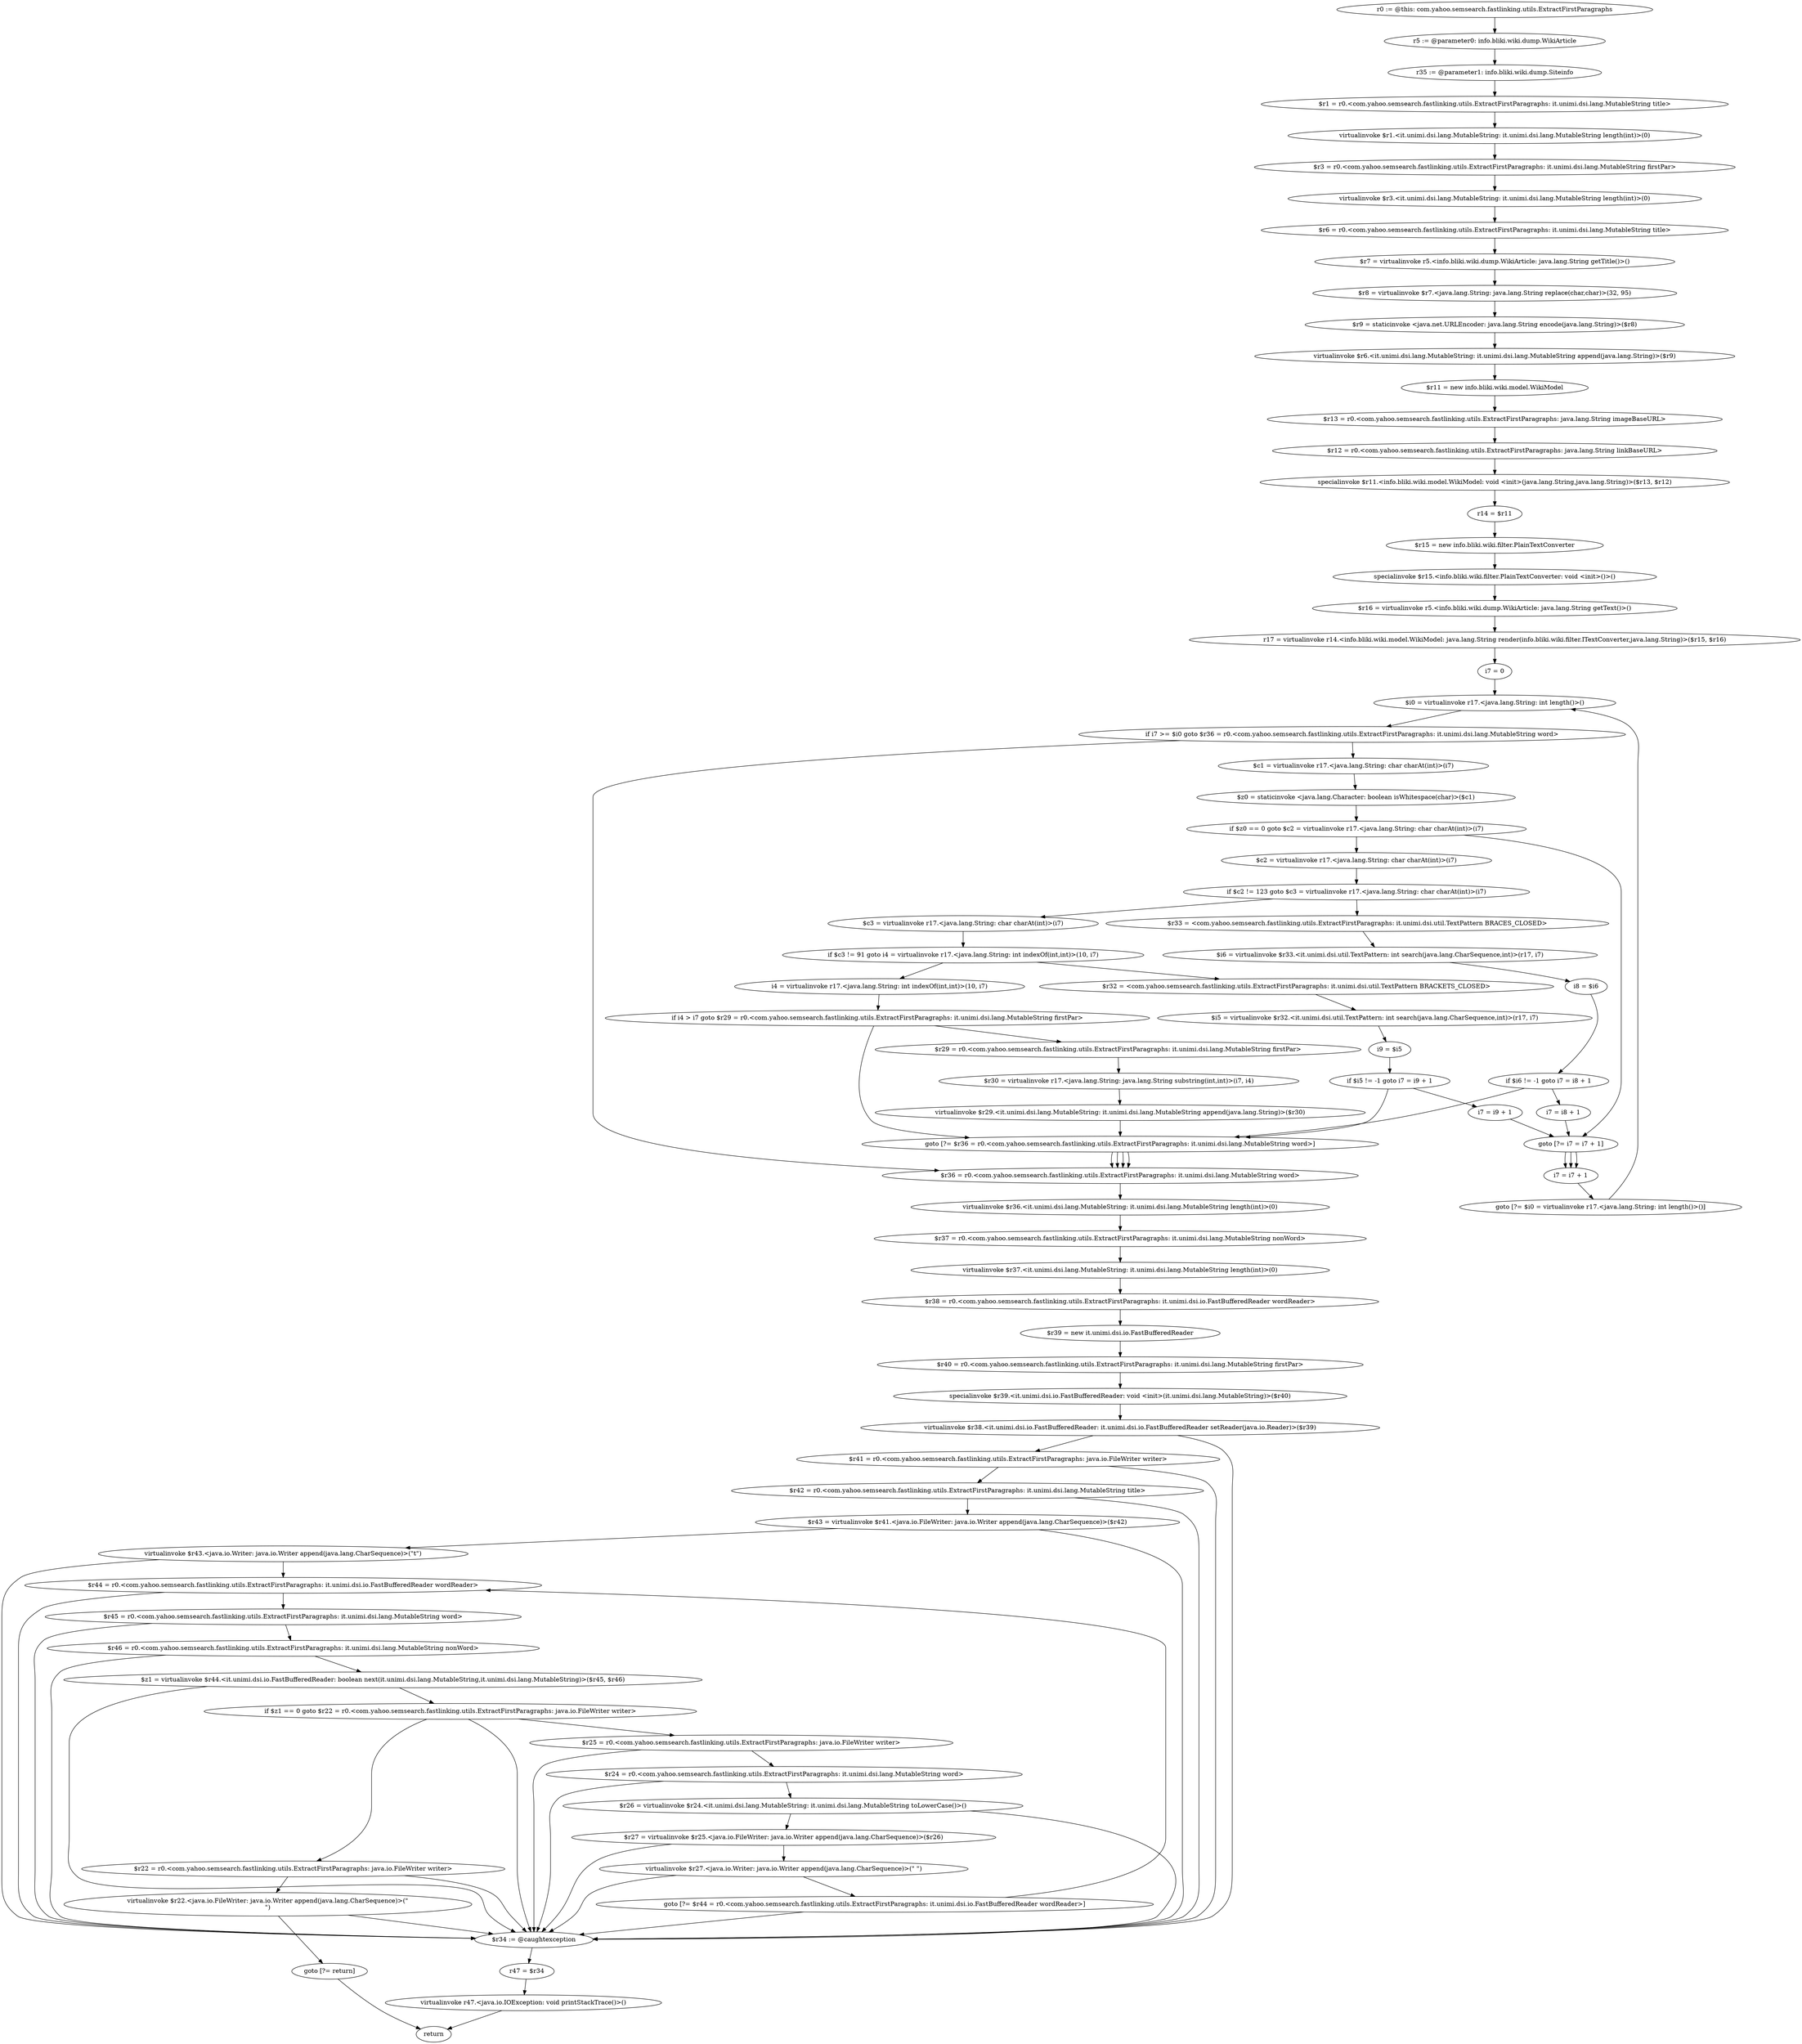 digraph "unitGraph" {
    "r0 := @this: com.yahoo.semsearch.fastlinking.utils.ExtractFirstParagraphs"
    "r5 := @parameter0: info.bliki.wiki.dump.WikiArticle"
    "r35 := @parameter1: info.bliki.wiki.dump.Siteinfo"
    "$r1 = r0.<com.yahoo.semsearch.fastlinking.utils.ExtractFirstParagraphs: it.unimi.dsi.lang.MutableString title>"
    "virtualinvoke $r1.<it.unimi.dsi.lang.MutableString: it.unimi.dsi.lang.MutableString length(int)>(0)"
    "$r3 = r0.<com.yahoo.semsearch.fastlinking.utils.ExtractFirstParagraphs: it.unimi.dsi.lang.MutableString firstPar>"
    "virtualinvoke $r3.<it.unimi.dsi.lang.MutableString: it.unimi.dsi.lang.MutableString length(int)>(0)"
    "$r6 = r0.<com.yahoo.semsearch.fastlinking.utils.ExtractFirstParagraphs: it.unimi.dsi.lang.MutableString title>"
    "$r7 = virtualinvoke r5.<info.bliki.wiki.dump.WikiArticle: java.lang.String getTitle()>()"
    "$r8 = virtualinvoke $r7.<java.lang.String: java.lang.String replace(char,char)>(32, 95)"
    "$r9 = staticinvoke <java.net.URLEncoder: java.lang.String encode(java.lang.String)>($r8)"
    "virtualinvoke $r6.<it.unimi.dsi.lang.MutableString: it.unimi.dsi.lang.MutableString append(java.lang.String)>($r9)"
    "$r11 = new info.bliki.wiki.model.WikiModel"
    "$r13 = r0.<com.yahoo.semsearch.fastlinking.utils.ExtractFirstParagraphs: java.lang.String imageBaseURL>"
    "$r12 = r0.<com.yahoo.semsearch.fastlinking.utils.ExtractFirstParagraphs: java.lang.String linkBaseURL>"
    "specialinvoke $r11.<info.bliki.wiki.model.WikiModel: void <init>(java.lang.String,java.lang.String)>($r13, $r12)"
    "r14 = $r11"
    "$r15 = new info.bliki.wiki.filter.PlainTextConverter"
    "specialinvoke $r15.<info.bliki.wiki.filter.PlainTextConverter: void <init>()>()"
    "$r16 = virtualinvoke r5.<info.bliki.wiki.dump.WikiArticle: java.lang.String getText()>()"
    "r17 = virtualinvoke r14.<info.bliki.wiki.model.WikiModel: java.lang.String render(info.bliki.wiki.filter.ITextConverter,java.lang.String)>($r15, $r16)"
    "i7 = 0"
    "$i0 = virtualinvoke r17.<java.lang.String: int length()>()"
    "if i7 >= $i0 goto $r36 = r0.<com.yahoo.semsearch.fastlinking.utils.ExtractFirstParagraphs: it.unimi.dsi.lang.MutableString word>"
    "$c1 = virtualinvoke r17.<java.lang.String: char charAt(int)>(i7)"
    "$z0 = staticinvoke <java.lang.Character: boolean isWhitespace(char)>($c1)"
    "if $z0 == 0 goto $c2 = virtualinvoke r17.<java.lang.String: char charAt(int)>(i7)"
    "goto [?= i7 = i7 + 1]"
    "$c2 = virtualinvoke r17.<java.lang.String: char charAt(int)>(i7)"
    "if $c2 != 123 goto $c3 = virtualinvoke r17.<java.lang.String: char charAt(int)>(i7)"
    "$r33 = <com.yahoo.semsearch.fastlinking.utils.ExtractFirstParagraphs: it.unimi.dsi.util.TextPattern BRACES_CLOSED>"
    "$i6 = virtualinvoke $r33.<it.unimi.dsi.util.TextPattern: int search(java.lang.CharSequence,int)>(r17, i7)"
    "i8 = $i6"
    "if $i6 != -1 goto i7 = i8 + 1"
    "goto [?= $r36 = r0.<com.yahoo.semsearch.fastlinking.utils.ExtractFirstParagraphs: it.unimi.dsi.lang.MutableString word>]"
    "i7 = i8 + 1"
    "$c3 = virtualinvoke r17.<java.lang.String: char charAt(int)>(i7)"
    "if $c3 != 91 goto i4 = virtualinvoke r17.<java.lang.String: int indexOf(int,int)>(10, i7)"
    "$r32 = <com.yahoo.semsearch.fastlinking.utils.ExtractFirstParagraphs: it.unimi.dsi.util.TextPattern BRACKETS_CLOSED>"
    "$i5 = virtualinvoke $r32.<it.unimi.dsi.util.TextPattern: int search(java.lang.CharSequence,int)>(r17, i7)"
    "i9 = $i5"
    "if $i5 != -1 goto i7 = i9 + 1"
    "i7 = i9 + 1"
    "i4 = virtualinvoke r17.<java.lang.String: int indexOf(int,int)>(10, i7)"
    "if i4 > i7 goto $r29 = r0.<com.yahoo.semsearch.fastlinking.utils.ExtractFirstParagraphs: it.unimi.dsi.lang.MutableString firstPar>"
    "$r29 = r0.<com.yahoo.semsearch.fastlinking.utils.ExtractFirstParagraphs: it.unimi.dsi.lang.MutableString firstPar>"
    "$r30 = virtualinvoke r17.<java.lang.String: java.lang.String substring(int,int)>(i7, i4)"
    "virtualinvoke $r29.<it.unimi.dsi.lang.MutableString: it.unimi.dsi.lang.MutableString append(java.lang.String)>($r30)"
    "i7 = i7 + 1"
    "goto [?= $i0 = virtualinvoke r17.<java.lang.String: int length()>()]"
    "$r36 = r0.<com.yahoo.semsearch.fastlinking.utils.ExtractFirstParagraphs: it.unimi.dsi.lang.MutableString word>"
    "virtualinvoke $r36.<it.unimi.dsi.lang.MutableString: it.unimi.dsi.lang.MutableString length(int)>(0)"
    "$r37 = r0.<com.yahoo.semsearch.fastlinking.utils.ExtractFirstParagraphs: it.unimi.dsi.lang.MutableString nonWord>"
    "virtualinvoke $r37.<it.unimi.dsi.lang.MutableString: it.unimi.dsi.lang.MutableString length(int)>(0)"
    "$r38 = r0.<com.yahoo.semsearch.fastlinking.utils.ExtractFirstParagraphs: it.unimi.dsi.io.FastBufferedReader wordReader>"
    "$r39 = new it.unimi.dsi.io.FastBufferedReader"
    "$r40 = r0.<com.yahoo.semsearch.fastlinking.utils.ExtractFirstParagraphs: it.unimi.dsi.lang.MutableString firstPar>"
    "specialinvoke $r39.<it.unimi.dsi.io.FastBufferedReader: void <init>(it.unimi.dsi.lang.MutableString)>($r40)"
    "virtualinvoke $r38.<it.unimi.dsi.io.FastBufferedReader: it.unimi.dsi.io.FastBufferedReader setReader(java.io.Reader)>($r39)"
    "$r41 = r0.<com.yahoo.semsearch.fastlinking.utils.ExtractFirstParagraphs: java.io.FileWriter writer>"
    "$r42 = r0.<com.yahoo.semsearch.fastlinking.utils.ExtractFirstParagraphs: it.unimi.dsi.lang.MutableString title>"
    "$r43 = virtualinvoke $r41.<java.io.FileWriter: java.io.Writer append(java.lang.CharSequence)>($r42)"
    "virtualinvoke $r43.<java.io.Writer: java.io.Writer append(java.lang.CharSequence)>(\"\t\")"
    "$r44 = r0.<com.yahoo.semsearch.fastlinking.utils.ExtractFirstParagraphs: it.unimi.dsi.io.FastBufferedReader wordReader>"
    "$r45 = r0.<com.yahoo.semsearch.fastlinking.utils.ExtractFirstParagraphs: it.unimi.dsi.lang.MutableString word>"
    "$r46 = r0.<com.yahoo.semsearch.fastlinking.utils.ExtractFirstParagraphs: it.unimi.dsi.lang.MutableString nonWord>"
    "$z1 = virtualinvoke $r44.<it.unimi.dsi.io.FastBufferedReader: boolean next(it.unimi.dsi.lang.MutableString,it.unimi.dsi.lang.MutableString)>($r45, $r46)"
    "if $z1 == 0 goto $r22 = r0.<com.yahoo.semsearch.fastlinking.utils.ExtractFirstParagraphs: java.io.FileWriter writer>"
    "$r25 = r0.<com.yahoo.semsearch.fastlinking.utils.ExtractFirstParagraphs: java.io.FileWriter writer>"
    "$r24 = r0.<com.yahoo.semsearch.fastlinking.utils.ExtractFirstParagraphs: it.unimi.dsi.lang.MutableString word>"
    "$r26 = virtualinvoke $r24.<it.unimi.dsi.lang.MutableString: it.unimi.dsi.lang.MutableString toLowerCase()>()"
    "$r27 = virtualinvoke $r25.<java.io.FileWriter: java.io.Writer append(java.lang.CharSequence)>($r26)"
    "virtualinvoke $r27.<java.io.Writer: java.io.Writer append(java.lang.CharSequence)>(\" \")"
    "goto [?= $r44 = r0.<com.yahoo.semsearch.fastlinking.utils.ExtractFirstParagraphs: it.unimi.dsi.io.FastBufferedReader wordReader>]"
    "$r22 = r0.<com.yahoo.semsearch.fastlinking.utils.ExtractFirstParagraphs: java.io.FileWriter writer>"
    "virtualinvoke $r22.<java.io.FileWriter: java.io.Writer append(java.lang.CharSequence)>(\"\n\")"
    "goto [?= return]"
    "$r34 := @caughtexception"
    "r47 = $r34"
    "virtualinvoke r47.<java.io.IOException: void printStackTrace()>()"
    "return"
    "r0 := @this: com.yahoo.semsearch.fastlinking.utils.ExtractFirstParagraphs"->"r5 := @parameter0: info.bliki.wiki.dump.WikiArticle";
    "r5 := @parameter0: info.bliki.wiki.dump.WikiArticle"->"r35 := @parameter1: info.bliki.wiki.dump.Siteinfo";
    "r35 := @parameter1: info.bliki.wiki.dump.Siteinfo"->"$r1 = r0.<com.yahoo.semsearch.fastlinking.utils.ExtractFirstParagraphs: it.unimi.dsi.lang.MutableString title>";
    "$r1 = r0.<com.yahoo.semsearch.fastlinking.utils.ExtractFirstParagraphs: it.unimi.dsi.lang.MutableString title>"->"virtualinvoke $r1.<it.unimi.dsi.lang.MutableString: it.unimi.dsi.lang.MutableString length(int)>(0)";
    "virtualinvoke $r1.<it.unimi.dsi.lang.MutableString: it.unimi.dsi.lang.MutableString length(int)>(0)"->"$r3 = r0.<com.yahoo.semsearch.fastlinking.utils.ExtractFirstParagraphs: it.unimi.dsi.lang.MutableString firstPar>";
    "$r3 = r0.<com.yahoo.semsearch.fastlinking.utils.ExtractFirstParagraphs: it.unimi.dsi.lang.MutableString firstPar>"->"virtualinvoke $r3.<it.unimi.dsi.lang.MutableString: it.unimi.dsi.lang.MutableString length(int)>(0)";
    "virtualinvoke $r3.<it.unimi.dsi.lang.MutableString: it.unimi.dsi.lang.MutableString length(int)>(0)"->"$r6 = r0.<com.yahoo.semsearch.fastlinking.utils.ExtractFirstParagraphs: it.unimi.dsi.lang.MutableString title>";
    "$r6 = r0.<com.yahoo.semsearch.fastlinking.utils.ExtractFirstParagraphs: it.unimi.dsi.lang.MutableString title>"->"$r7 = virtualinvoke r5.<info.bliki.wiki.dump.WikiArticle: java.lang.String getTitle()>()";
    "$r7 = virtualinvoke r5.<info.bliki.wiki.dump.WikiArticle: java.lang.String getTitle()>()"->"$r8 = virtualinvoke $r7.<java.lang.String: java.lang.String replace(char,char)>(32, 95)";
    "$r8 = virtualinvoke $r7.<java.lang.String: java.lang.String replace(char,char)>(32, 95)"->"$r9 = staticinvoke <java.net.URLEncoder: java.lang.String encode(java.lang.String)>($r8)";
    "$r9 = staticinvoke <java.net.URLEncoder: java.lang.String encode(java.lang.String)>($r8)"->"virtualinvoke $r6.<it.unimi.dsi.lang.MutableString: it.unimi.dsi.lang.MutableString append(java.lang.String)>($r9)";
    "virtualinvoke $r6.<it.unimi.dsi.lang.MutableString: it.unimi.dsi.lang.MutableString append(java.lang.String)>($r9)"->"$r11 = new info.bliki.wiki.model.WikiModel";
    "$r11 = new info.bliki.wiki.model.WikiModel"->"$r13 = r0.<com.yahoo.semsearch.fastlinking.utils.ExtractFirstParagraphs: java.lang.String imageBaseURL>";
    "$r13 = r0.<com.yahoo.semsearch.fastlinking.utils.ExtractFirstParagraphs: java.lang.String imageBaseURL>"->"$r12 = r0.<com.yahoo.semsearch.fastlinking.utils.ExtractFirstParagraphs: java.lang.String linkBaseURL>";
    "$r12 = r0.<com.yahoo.semsearch.fastlinking.utils.ExtractFirstParagraphs: java.lang.String linkBaseURL>"->"specialinvoke $r11.<info.bliki.wiki.model.WikiModel: void <init>(java.lang.String,java.lang.String)>($r13, $r12)";
    "specialinvoke $r11.<info.bliki.wiki.model.WikiModel: void <init>(java.lang.String,java.lang.String)>($r13, $r12)"->"r14 = $r11";
    "r14 = $r11"->"$r15 = new info.bliki.wiki.filter.PlainTextConverter";
    "$r15 = new info.bliki.wiki.filter.PlainTextConverter"->"specialinvoke $r15.<info.bliki.wiki.filter.PlainTextConverter: void <init>()>()";
    "specialinvoke $r15.<info.bliki.wiki.filter.PlainTextConverter: void <init>()>()"->"$r16 = virtualinvoke r5.<info.bliki.wiki.dump.WikiArticle: java.lang.String getText()>()";
    "$r16 = virtualinvoke r5.<info.bliki.wiki.dump.WikiArticle: java.lang.String getText()>()"->"r17 = virtualinvoke r14.<info.bliki.wiki.model.WikiModel: java.lang.String render(info.bliki.wiki.filter.ITextConverter,java.lang.String)>($r15, $r16)";
    "r17 = virtualinvoke r14.<info.bliki.wiki.model.WikiModel: java.lang.String render(info.bliki.wiki.filter.ITextConverter,java.lang.String)>($r15, $r16)"->"i7 = 0";
    "i7 = 0"->"$i0 = virtualinvoke r17.<java.lang.String: int length()>()";
    "$i0 = virtualinvoke r17.<java.lang.String: int length()>()"->"if i7 >= $i0 goto $r36 = r0.<com.yahoo.semsearch.fastlinking.utils.ExtractFirstParagraphs: it.unimi.dsi.lang.MutableString word>";
    "if i7 >= $i0 goto $r36 = r0.<com.yahoo.semsearch.fastlinking.utils.ExtractFirstParagraphs: it.unimi.dsi.lang.MutableString word>"->"$c1 = virtualinvoke r17.<java.lang.String: char charAt(int)>(i7)";
    "if i7 >= $i0 goto $r36 = r0.<com.yahoo.semsearch.fastlinking.utils.ExtractFirstParagraphs: it.unimi.dsi.lang.MutableString word>"->"$r36 = r0.<com.yahoo.semsearch.fastlinking.utils.ExtractFirstParagraphs: it.unimi.dsi.lang.MutableString word>";
    "$c1 = virtualinvoke r17.<java.lang.String: char charAt(int)>(i7)"->"$z0 = staticinvoke <java.lang.Character: boolean isWhitespace(char)>($c1)";
    "$z0 = staticinvoke <java.lang.Character: boolean isWhitespace(char)>($c1)"->"if $z0 == 0 goto $c2 = virtualinvoke r17.<java.lang.String: char charAt(int)>(i7)";
    "if $z0 == 0 goto $c2 = virtualinvoke r17.<java.lang.String: char charAt(int)>(i7)"->"goto [?= i7 = i7 + 1]";
    "if $z0 == 0 goto $c2 = virtualinvoke r17.<java.lang.String: char charAt(int)>(i7)"->"$c2 = virtualinvoke r17.<java.lang.String: char charAt(int)>(i7)";
    "goto [?= i7 = i7 + 1]"->"i7 = i7 + 1";
    "$c2 = virtualinvoke r17.<java.lang.String: char charAt(int)>(i7)"->"if $c2 != 123 goto $c3 = virtualinvoke r17.<java.lang.String: char charAt(int)>(i7)";
    "if $c2 != 123 goto $c3 = virtualinvoke r17.<java.lang.String: char charAt(int)>(i7)"->"$r33 = <com.yahoo.semsearch.fastlinking.utils.ExtractFirstParagraphs: it.unimi.dsi.util.TextPattern BRACES_CLOSED>";
    "if $c2 != 123 goto $c3 = virtualinvoke r17.<java.lang.String: char charAt(int)>(i7)"->"$c3 = virtualinvoke r17.<java.lang.String: char charAt(int)>(i7)";
    "$r33 = <com.yahoo.semsearch.fastlinking.utils.ExtractFirstParagraphs: it.unimi.dsi.util.TextPattern BRACES_CLOSED>"->"$i6 = virtualinvoke $r33.<it.unimi.dsi.util.TextPattern: int search(java.lang.CharSequence,int)>(r17, i7)";
    "$i6 = virtualinvoke $r33.<it.unimi.dsi.util.TextPattern: int search(java.lang.CharSequence,int)>(r17, i7)"->"i8 = $i6";
    "i8 = $i6"->"if $i6 != -1 goto i7 = i8 + 1";
    "if $i6 != -1 goto i7 = i8 + 1"->"goto [?= $r36 = r0.<com.yahoo.semsearch.fastlinking.utils.ExtractFirstParagraphs: it.unimi.dsi.lang.MutableString word>]";
    "if $i6 != -1 goto i7 = i8 + 1"->"i7 = i8 + 1";
    "goto [?= $r36 = r0.<com.yahoo.semsearch.fastlinking.utils.ExtractFirstParagraphs: it.unimi.dsi.lang.MutableString word>]"->"$r36 = r0.<com.yahoo.semsearch.fastlinking.utils.ExtractFirstParagraphs: it.unimi.dsi.lang.MutableString word>";
    "i7 = i8 + 1"->"goto [?= i7 = i7 + 1]";
    "goto [?= i7 = i7 + 1]"->"i7 = i7 + 1";
    "$c3 = virtualinvoke r17.<java.lang.String: char charAt(int)>(i7)"->"if $c3 != 91 goto i4 = virtualinvoke r17.<java.lang.String: int indexOf(int,int)>(10, i7)";
    "if $c3 != 91 goto i4 = virtualinvoke r17.<java.lang.String: int indexOf(int,int)>(10, i7)"->"$r32 = <com.yahoo.semsearch.fastlinking.utils.ExtractFirstParagraphs: it.unimi.dsi.util.TextPattern BRACKETS_CLOSED>";
    "if $c3 != 91 goto i4 = virtualinvoke r17.<java.lang.String: int indexOf(int,int)>(10, i7)"->"i4 = virtualinvoke r17.<java.lang.String: int indexOf(int,int)>(10, i7)";
    "$r32 = <com.yahoo.semsearch.fastlinking.utils.ExtractFirstParagraphs: it.unimi.dsi.util.TextPattern BRACKETS_CLOSED>"->"$i5 = virtualinvoke $r32.<it.unimi.dsi.util.TextPattern: int search(java.lang.CharSequence,int)>(r17, i7)";
    "$i5 = virtualinvoke $r32.<it.unimi.dsi.util.TextPattern: int search(java.lang.CharSequence,int)>(r17, i7)"->"i9 = $i5";
    "i9 = $i5"->"if $i5 != -1 goto i7 = i9 + 1";
    "if $i5 != -1 goto i7 = i9 + 1"->"goto [?= $r36 = r0.<com.yahoo.semsearch.fastlinking.utils.ExtractFirstParagraphs: it.unimi.dsi.lang.MutableString word>]";
    "if $i5 != -1 goto i7 = i9 + 1"->"i7 = i9 + 1";
    "goto [?= $r36 = r0.<com.yahoo.semsearch.fastlinking.utils.ExtractFirstParagraphs: it.unimi.dsi.lang.MutableString word>]"->"$r36 = r0.<com.yahoo.semsearch.fastlinking.utils.ExtractFirstParagraphs: it.unimi.dsi.lang.MutableString word>";
    "i7 = i9 + 1"->"goto [?= i7 = i7 + 1]";
    "goto [?= i7 = i7 + 1]"->"i7 = i7 + 1";
    "i4 = virtualinvoke r17.<java.lang.String: int indexOf(int,int)>(10, i7)"->"if i4 > i7 goto $r29 = r0.<com.yahoo.semsearch.fastlinking.utils.ExtractFirstParagraphs: it.unimi.dsi.lang.MutableString firstPar>";
    "if i4 > i7 goto $r29 = r0.<com.yahoo.semsearch.fastlinking.utils.ExtractFirstParagraphs: it.unimi.dsi.lang.MutableString firstPar>"->"goto [?= $r36 = r0.<com.yahoo.semsearch.fastlinking.utils.ExtractFirstParagraphs: it.unimi.dsi.lang.MutableString word>]";
    "if i4 > i7 goto $r29 = r0.<com.yahoo.semsearch.fastlinking.utils.ExtractFirstParagraphs: it.unimi.dsi.lang.MutableString firstPar>"->"$r29 = r0.<com.yahoo.semsearch.fastlinking.utils.ExtractFirstParagraphs: it.unimi.dsi.lang.MutableString firstPar>";
    "goto [?= $r36 = r0.<com.yahoo.semsearch.fastlinking.utils.ExtractFirstParagraphs: it.unimi.dsi.lang.MutableString word>]"->"$r36 = r0.<com.yahoo.semsearch.fastlinking.utils.ExtractFirstParagraphs: it.unimi.dsi.lang.MutableString word>";
    "$r29 = r0.<com.yahoo.semsearch.fastlinking.utils.ExtractFirstParagraphs: it.unimi.dsi.lang.MutableString firstPar>"->"$r30 = virtualinvoke r17.<java.lang.String: java.lang.String substring(int,int)>(i7, i4)";
    "$r30 = virtualinvoke r17.<java.lang.String: java.lang.String substring(int,int)>(i7, i4)"->"virtualinvoke $r29.<it.unimi.dsi.lang.MutableString: it.unimi.dsi.lang.MutableString append(java.lang.String)>($r30)";
    "virtualinvoke $r29.<it.unimi.dsi.lang.MutableString: it.unimi.dsi.lang.MutableString append(java.lang.String)>($r30)"->"goto [?= $r36 = r0.<com.yahoo.semsearch.fastlinking.utils.ExtractFirstParagraphs: it.unimi.dsi.lang.MutableString word>]";
    "goto [?= $r36 = r0.<com.yahoo.semsearch.fastlinking.utils.ExtractFirstParagraphs: it.unimi.dsi.lang.MutableString word>]"->"$r36 = r0.<com.yahoo.semsearch.fastlinking.utils.ExtractFirstParagraphs: it.unimi.dsi.lang.MutableString word>";
    "i7 = i7 + 1"->"goto [?= $i0 = virtualinvoke r17.<java.lang.String: int length()>()]";
    "goto [?= $i0 = virtualinvoke r17.<java.lang.String: int length()>()]"->"$i0 = virtualinvoke r17.<java.lang.String: int length()>()";
    "$r36 = r0.<com.yahoo.semsearch.fastlinking.utils.ExtractFirstParagraphs: it.unimi.dsi.lang.MutableString word>"->"virtualinvoke $r36.<it.unimi.dsi.lang.MutableString: it.unimi.dsi.lang.MutableString length(int)>(0)";
    "virtualinvoke $r36.<it.unimi.dsi.lang.MutableString: it.unimi.dsi.lang.MutableString length(int)>(0)"->"$r37 = r0.<com.yahoo.semsearch.fastlinking.utils.ExtractFirstParagraphs: it.unimi.dsi.lang.MutableString nonWord>";
    "$r37 = r0.<com.yahoo.semsearch.fastlinking.utils.ExtractFirstParagraphs: it.unimi.dsi.lang.MutableString nonWord>"->"virtualinvoke $r37.<it.unimi.dsi.lang.MutableString: it.unimi.dsi.lang.MutableString length(int)>(0)";
    "virtualinvoke $r37.<it.unimi.dsi.lang.MutableString: it.unimi.dsi.lang.MutableString length(int)>(0)"->"$r38 = r0.<com.yahoo.semsearch.fastlinking.utils.ExtractFirstParagraphs: it.unimi.dsi.io.FastBufferedReader wordReader>";
    "$r38 = r0.<com.yahoo.semsearch.fastlinking.utils.ExtractFirstParagraphs: it.unimi.dsi.io.FastBufferedReader wordReader>"->"$r39 = new it.unimi.dsi.io.FastBufferedReader";
    "$r39 = new it.unimi.dsi.io.FastBufferedReader"->"$r40 = r0.<com.yahoo.semsearch.fastlinking.utils.ExtractFirstParagraphs: it.unimi.dsi.lang.MutableString firstPar>";
    "$r40 = r0.<com.yahoo.semsearch.fastlinking.utils.ExtractFirstParagraphs: it.unimi.dsi.lang.MutableString firstPar>"->"specialinvoke $r39.<it.unimi.dsi.io.FastBufferedReader: void <init>(it.unimi.dsi.lang.MutableString)>($r40)";
    "specialinvoke $r39.<it.unimi.dsi.io.FastBufferedReader: void <init>(it.unimi.dsi.lang.MutableString)>($r40)"->"virtualinvoke $r38.<it.unimi.dsi.io.FastBufferedReader: it.unimi.dsi.io.FastBufferedReader setReader(java.io.Reader)>($r39)";
    "virtualinvoke $r38.<it.unimi.dsi.io.FastBufferedReader: it.unimi.dsi.io.FastBufferedReader setReader(java.io.Reader)>($r39)"->"$r41 = r0.<com.yahoo.semsearch.fastlinking.utils.ExtractFirstParagraphs: java.io.FileWriter writer>";
    "virtualinvoke $r38.<it.unimi.dsi.io.FastBufferedReader: it.unimi.dsi.io.FastBufferedReader setReader(java.io.Reader)>($r39)"->"$r34 := @caughtexception";
    "$r41 = r0.<com.yahoo.semsearch.fastlinking.utils.ExtractFirstParagraphs: java.io.FileWriter writer>"->"$r42 = r0.<com.yahoo.semsearch.fastlinking.utils.ExtractFirstParagraphs: it.unimi.dsi.lang.MutableString title>";
    "$r41 = r0.<com.yahoo.semsearch.fastlinking.utils.ExtractFirstParagraphs: java.io.FileWriter writer>"->"$r34 := @caughtexception";
    "$r42 = r0.<com.yahoo.semsearch.fastlinking.utils.ExtractFirstParagraphs: it.unimi.dsi.lang.MutableString title>"->"$r43 = virtualinvoke $r41.<java.io.FileWriter: java.io.Writer append(java.lang.CharSequence)>($r42)";
    "$r42 = r0.<com.yahoo.semsearch.fastlinking.utils.ExtractFirstParagraphs: it.unimi.dsi.lang.MutableString title>"->"$r34 := @caughtexception";
    "$r43 = virtualinvoke $r41.<java.io.FileWriter: java.io.Writer append(java.lang.CharSequence)>($r42)"->"virtualinvoke $r43.<java.io.Writer: java.io.Writer append(java.lang.CharSequence)>(\"\t\")";
    "$r43 = virtualinvoke $r41.<java.io.FileWriter: java.io.Writer append(java.lang.CharSequence)>($r42)"->"$r34 := @caughtexception";
    "virtualinvoke $r43.<java.io.Writer: java.io.Writer append(java.lang.CharSequence)>(\"\t\")"->"$r44 = r0.<com.yahoo.semsearch.fastlinking.utils.ExtractFirstParagraphs: it.unimi.dsi.io.FastBufferedReader wordReader>";
    "virtualinvoke $r43.<java.io.Writer: java.io.Writer append(java.lang.CharSequence)>(\"\t\")"->"$r34 := @caughtexception";
    "$r44 = r0.<com.yahoo.semsearch.fastlinking.utils.ExtractFirstParagraphs: it.unimi.dsi.io.FastBufferedReader wordReader>"->"$r45 = r0.<com.yahoo.semsearch.fastlinking.utils.ExtractFirstParagraphs: it.unimi.dsi.lang.MutableString word>";
    "$r44 = r0.<com.yahoo.semsearch.fastlinking.utils.ExtractFirstParagraphs: it.unimi.dsi.io.FastBufferedReader wordReader>"->"$r34 := @caughtexception";
    "$r45 = r0.<com.yahoo.semsearch.fastlinking.utils.ExtractFirstParagraphs: it.unimi.dsi.lang.MutableString word>"->"$r46 = r0.<com.yahoo.semsearch.fastlinking.utils.ExtractFirstParagraphs: it.unimi.dsi.lang.MutableString nonWord>";
    "$r45 = r0.<com.yahoo.semsearch.fastlinking.utils.ExtractFirstParagraphs: it.unimi.dsi.lang.MutableString word>"->"$r34 := @caughtexception";
    "$r46 = r0.<com.yahoo.semsearch.fastlinking.utils.ExtractFirstParagraphs: it.unimi.dsi.lang.MutableString nonWord>"->"$z1 = virtualinvoke $r44.<it.unimi.dsi.io.FastBufferedReader: boolean next(it.unimi.dsi.lang.MutableString,it.unimi.dsi.lang.MutableString)>($r45, $r46)";
    "$r46 = r0.<com.yahoo.semsearch.fastlinking.utils.ExtractFirstParagraphs: it.unimi.dsi.lang.MutableString nonWord>"->"$r34 := @caughtexception";
    "$z1 = virtualinvoke $r44.<it.unimi.dsi.io.FastBufferedReader: boolean next(it.unimi.dsi.lang.MutableString,it.unimi.dsi.lang.MutableString)>($r45, $r46)"->"if $z1 == 0 goto $r22 = r0.<com.yahoo.semsearch.fastlinking.utils.ExtractFirstParagraphs: java.io.FileWriter writer>";
    "$z1 = virtualinvoke $r44.<it.unimi.dsi.io.FastBufferedReader: boolean next(it.unimi.dsi.lang.MutableString,it.unimi.dsi.lang.MutableString)>($r45, $r46)"->"$r34 := @caughtexception";
    "if $z1 == 0 goto $r22 = r0.<com.yahoo.semsearch.fastlinking.utils.ExtractFirstParagraphs: java.io.FileWriter writer>"->"$r25 = r0.<com.yahoo.semsearch.fastlinking.utils.ExtractFirstParagraphs: java.io.FileWriter writer>";
    "if $z1 == 0 goto $r22 = r0.<com.yahoo.semsearch.fastlinking.utils.ExtractFirstParagraphs: java.io.FileWriter writer>"->"$r22 = r0.<com.yahoo.semsearch.fastlinking.utils.ExtractFirstParagraphs: java.io.FileWriter writer>";
    "if $z1 == 0 goto $r22 = r0.<com.yahoo.semsearch.fastlinking.utils.ExtractFirstParagraphs: java.io.FileWriter writer>"->"$r34 := @caughtexception";
    "$r25 = r0.<com.yahoo.semsearch.fastlinking.utils.ExtractFirstParagraphs: java.io.FileWriter writer>"->"$r24 = r0.<com.yahoo.semsearch.fastlinking.utils.ExtractFirstParagraphs: it.unimi.dsi.lang.MutableString word>";
    "$r25 = r0.<com.yahoo.semsearch.fastlinking.utils.ExtractFirstParagraphs: java.io.FileWriter writer>"->"$r34 := @caughtexception";
    "$r24 = r0.<com.yahoo.semsearch.fastlinking.utils.ExtractFirstParagraphs: it.unimi.dsi.lang.MutableString word>"->"$r26 = virtualinvoke $r24.<it.unimi.dsi.lang.MutableString: it.unimi.dsi.lang.MutableString toLowerCase()>()";
    "$r24 = r0.<com.yahoo.semsearch.fastlinking.utils.ExtractFirstParagraphs: it.unimi.dsi.lang.MutableString word>"->"$r34 := @caughtexception";
    "$r26 = virtualinvoke $r24.<it.unimi.dsi.lang.MutableString: it.unimi.dsi.lang.MutableString toLowerCase()>()"->"$r27 = virtualinvoke $r25.<java.io.FileWriter: java.io.Writer append(java.lang.CharSequence)>($r26)";
    "$r26 = virtualinvoke $r24.<it.unimi.dsi.lang.MutableString: it.unimi.dsi.lang.MutableString toLowerCase()>()"->"$r34 := @caughtexception";
    "$r27 = virtualinvoke $r25.<java.io.FileWriter: java.io.Writer append(java.lang.CharSequence)>($r26)"->"virtualinvoke $r27.<java.io.Writer: java.io.Writer append(java.lang.CharSequence)>(\" \")";
    "$r27 = virtualinvoke $r25.<java.io.FileWriter: java.io.Writer append(java.lang.CharSequence)>($r26)"->"$r34 := @caughtexception";
    "virtualinvoke $r27.<java.io.Writer: java.io.Writer append(java.lang.CharSequence)>(\" \")"->"goto [?= $r44 = r0.<com.yahoo.semsearch.fastlinking.utils.ExtractFirstParagraphs: it.unimi.dsi.io.FastBufferedReader wordReader>]";
    "virtualinvoke $r27.<java.io.Writer: java.io.Writer append(java.lang.CharSequence)>(\" \")"->"$r34 := @caughtexception";
    "goto [?= $r44 = r0.<com.yahoo.semsearch.fastlinking.utils.ExtractFirstParagraphs: it.unimi.dsi.io.FastBufferedReader wordReader>]"->"$r44 = r0.<com.yahoo.semsearch.fastlinking.utils.ExtractFirstParagraphs: it.unimi.dsi.io.FastBufferedReader wordReader>";
    "goto [?= $r44 = r0.<com.yahoo.semsearch.fastlinking.utils.ExtractFirstParagraphs: it.unimi.dsi.io.FastBufferedReader wordReader>]"->"$r34 := @caughtexception";
    "$r22 = r0.<com.yahoo.semsearch.fastlinking.utils.ExtractFirstParagraphs: java.io.FileWriter writer>"->"virtualinvoke $r22.<java.io.FileWriter: java.io.Writer append(java.lang.CharSequence)>(\"\n\")";
    "$r22 = r0.<com.yahoo.semsearch.fastlinking.utils.ExtractFirstParagraphs: java.io.FileWriter writer>"->"$r34 := @caughtexception";
    "virtualinvoke $r22.<java.io.FileWriter: java.io.Writer append(java.lang.CharSequence)>(\"\n\")"->"goto [?= return]";
    "virtualinvoke $r22.<java.io.FileWriter: java.io.Writer append(java.lang.CharSequence)>(\"\n\")"->"$r34 := @caughtexception";
    "goto [?= return]"->"return";
    "$r34 := @caughtexception"->"r47 = $r34";
    "r47 = $r34"->"virtualinvoke r47.<java.io.IOException: void printStackTrace()>()";
    "virtualinvoke r47.<java.io.IOException: void printStackTrace()>()"->"return";
}
